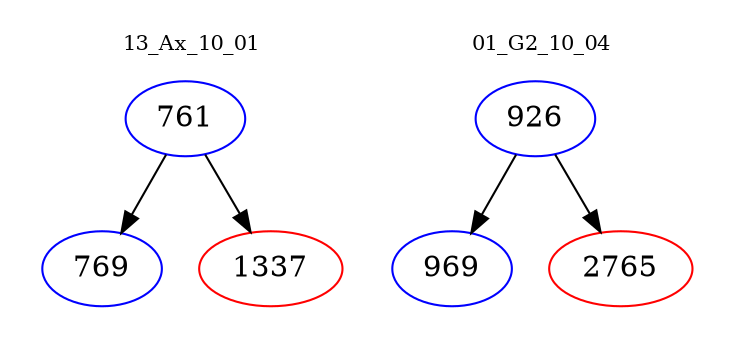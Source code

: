 digraph{
subgraph cluster_0 {
color = white
label = "13_Ax_10_01";
fontsize=10;
T0_761 [label="761", color="blue"]
T0_761 -> T0_769 [color="black"]
T0_769 [label="769", color="blue"]
T0_761 -> T0_1337 [color="black"]
T0_1337 [label="1337", color="red"]
}
subgraph cluster_1 {
color = white
label = "01_G2_10_04";
fontsize=10;
T1_926 [label="926", color="blue"]
T1_926 -> T1_969 [color="black"]
T1_969 [label="969", color="blue"]
T1_926 -> T1_2765 [color="black"]
T1_2765 [label="2765", color="red"]
}
}
